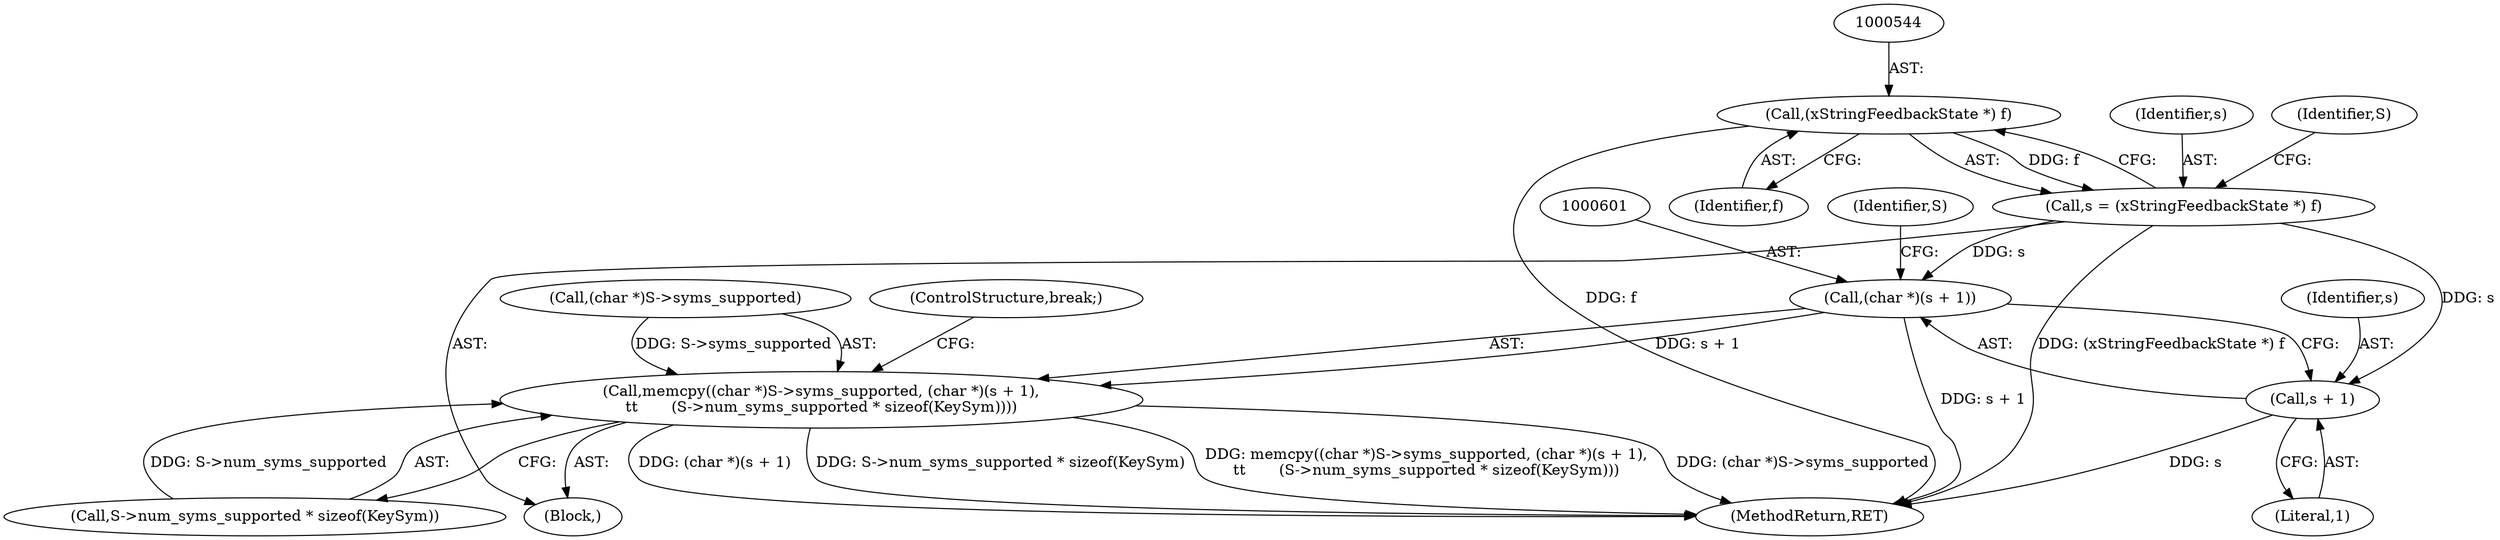 digraph "0_libXi_19a9cd607de73947fcfb104682f203ffe4e1f4e5_1@pointer" {
"1000543" [label="(Call,(xStringFeedbackState *) f)"];
"1000541" [label="(Call,s = (xStringFeedbackState *) f)"];
"1000600" [label="(Call,(char *)(s + 1))"];
"1000594" [label="(Call,memcpy((char *)S->syms_supported, (char *)(s + 1),\n\t\t       (S->num_syms_supported * sizeof(KeySym))))"];
"1000602" [label="(Call,s + 1)"];
"1000545" [label="(Identifier,f)"];
"1000605" [label="(Call,S->num_syms_supported * sizeof(KeySym))"];
"1000542" [label="(Identifier,s)"];
"1000600" [label="(Call,(char *)(s + 1))"];
"1000543" [label="(Call,(xStringFeedbackState *) f)"];
"1000607" [label="(Identifier,S)"];
"1000604" [label="(Literal,1)"];
"1000541" [label="(Call,s = (xStringFeedbackState *) f)"];
"1000547" [label="(Identifier,S)"];
"1000538" [label="(Block,)"];
"1000602" [label="(Call,s + 1)"];
"1000594" [label="(Call,memcpy((char *)S->syms_supported, (char *)(s + 1),\n\t\t       (S->num_syms_supported * sizeof(KeySym))))"];
"1000595" [label="(Call,(char *)S->syms_supported)"];
"1000603" [label="(Identifier,s)"];
"1000737" [label="(MethodReturn,RET)"];
"1000611" [label="(ControlStructure,break;)"];
"1000543" -> "1000541"  [label="AST: "];
"1000543" -> "1000545"  [label="CFG: "];
"1000544" -> "1000543"  [label="AST: "];
"1000545" -> "1000543"  [label="AST: "];
"1000541" -> "1000543"  [label="CFG: "];
"1000543" -> "1000737"  [label="DDG: f"];
"1000543" -> "1000541"  [label="DDG: f"];
"1000541" -> "1000538"  [label="AST: "];
"1000542" -> "1000541"  [label="AST: "];
"1000547" -> "1000541"  [label="CFG: "];
"1000541" -> "1000737"  [label="DDG: (xStringFeedbackState *) f"];
"1000541" -> "1000600"  [label="DDG: s"];
"1000541" -> "1000602"  [label="DDG: s"];
"1000600" -> "1000594"  [label="AST: "];
"1000600" -> "1000602"  [label="CFG: "];
"1000601" -> "1000600"  [label="AST: "];
"1000602" -> "1000600"  [label="AST: "];
"1000607" -> "1000600"  [label="CFG: "];
"1000600" -> "1000737"  [label="DDG: s + 1"];
"1000600" -> "1000594"  [label="DDG: s + 1"];
"1000594" -> "1000538"  [label="AST: "];
"1000594" -> "1000605"  [label="CFG: "];
"1000595" -> "1000594"  [label="AST: "];
"1000605" -> "1000594"  [label="AST: "];
"1000611" -> "1000594"  [label="CFG: "];
"1000594" -> "1000737"  [label="DDG: (char *)S->syms_supported"];
"1000594" -> "1000737"  [label="DDG: (char *)(s + 1)"];
"1000594" -> "1000737"  [label="DDG: S->num_syms_supported * sizeof(KeySym)"];
"1000594" -> "1000737"  [label="DDG: memcpy((char *)S->syms_supported, (char *)(s + 1),\n\t\t       (S->num_syms_supported * sizeof(KeySym)))"];
"1000595" -> "1000594"  [label="DDG: S->syms_supported"];
"1000605" -> "1000594"  [label="DDG: S->num_syms_supported"];
"1000602" -> "1000604"  [label="CFG: "];
"1000603" -> "1000602"  [label="AST: "];
"1000604" -> "1000602"  [label="AST: "];
"1000602" -> "1000737"  [label="DDG: s"];
}
